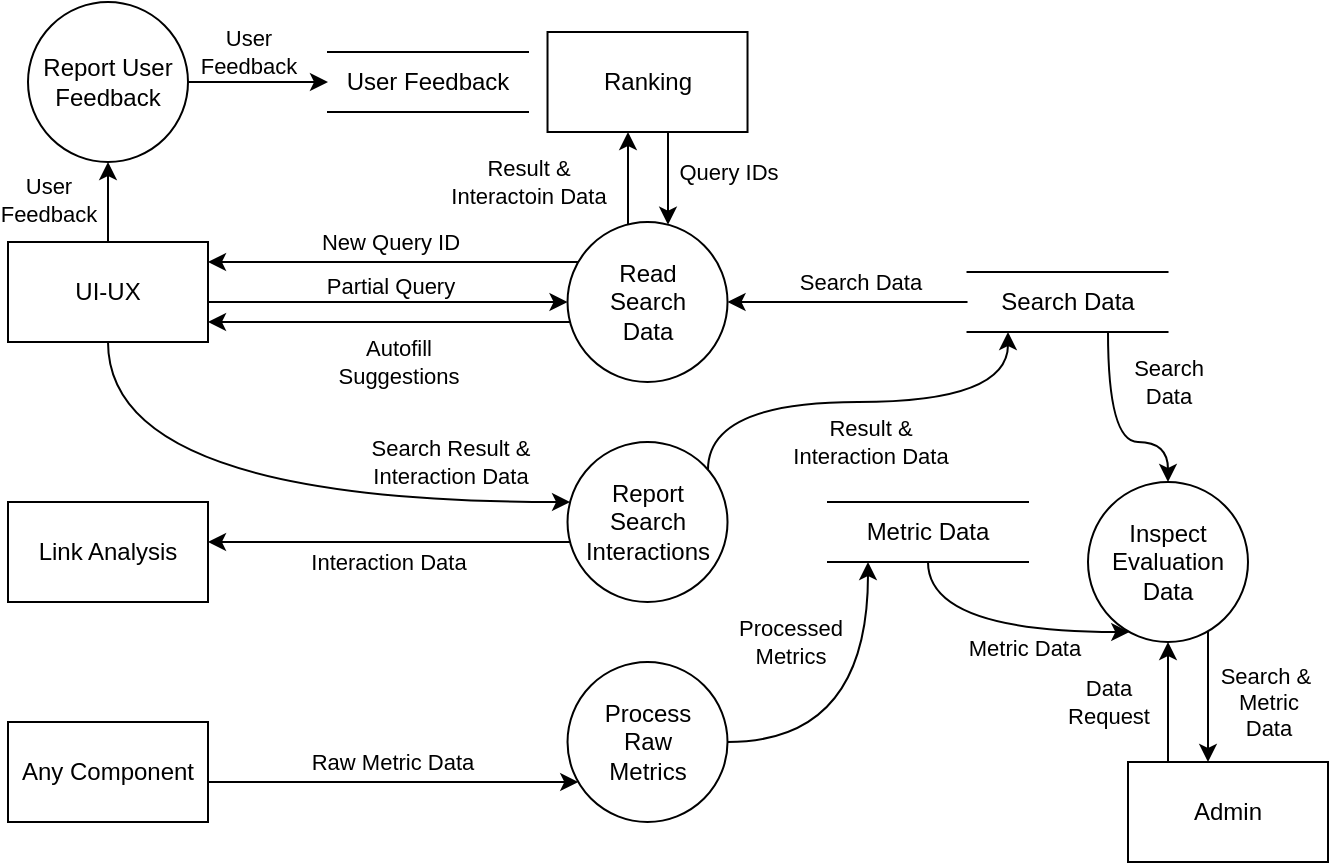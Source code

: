 <mxfile version="24.8.6">
  <diagram name="HighLevel" id="Hl10GYEGP760fy9UuV83">
    <mxGraphModel dx="1109" dy="603" grid="1" gridSize="10" guides="1" tooltips="1" connect="1" arrows="1" fold="1" page="1" pageScale="1" pageWidth="850" pageHeight="1100" math="0" shadow="0">
      <root>
        <mxCell id="0" />
        <mxCell id="1" parent="0" />
        <mxCell id="W4EhDV7hkxFyFXSWlDcA-7" style="edgeStyle=orthogonalEdgeStyle;curved=1;rounded=0;orthogonalLoop=1;jettySize=auto;html=1;" edge="1" parent="1" source="WBgNYz8Bx8M2YoIPN1Rh-2" target="W4EhDV7hkxFyFXSWlDcA-6">
          <mxGeometry relative="1" as="geometry" />
        </mxCell>
        <mxCell id="W4EhDV7hkxFyFXSWlDcA-8" value="User&lt;div&gt;Feedback&lt;/div&gt;" style="edgeLabel;html=1;align=center;verticalAlign=middle;resizable=0;points=[];" vertex="1" connectable="0" parent="W4EhDV7hkxFyFXSWlDcA-7">
          <mxGeometry x="0.081" relative="1" as="geometry">
            <mxPoint x="-30" as="offset" />
          </mxGeometry>
        </mxCell>
        <mxCell id="WBgNYz8Bx8M2YoIPN1Rh-2" value="UI-UX" style="rounded=0;whiteSpace=wrap;html=1;" parent="1" vertex="1">
          <mxGeometry x="90" y="160" width="100" height="50" as="geometry" />
        </mxCell>
        <mxCell id="W4EhDV7hkxFyFXSWlDcA-2" style="edgeStyle=orthogonalEdgeStyle;curved=1;rounded=0;orthogonalLoop=1;jettySize=auto;html=1;" edge="1" parent="1" source="R96fQVp67dKZFwr1xiyD-2" target="WBgNYz8Bx8M2YoIPN1Rh-2">
          <mxGeometry relative="1" as="geometry">
            <Array as="points">
              <mxPoint x="290" y="170" />
              <mxPoint x="290" y="170" />
            </Array>
          </mxGeometry>
        </mxCell>
        <mxCell id="W4EhDV7hkxFyFXSWlDcA-4" value="New Query ID" style="edgeLabel;html=1;align=center;verticalAlign=middle;resizable=0;points=[];" vertex="1" connectable="0" parent="W4EhDV7hkxFyFXSWlDcA-2">
          <mxGeometry x="-0.367" y="1" relative="1" as="geometry">
            <mxPoint x="-36" y="-11" as="offset" />
          </mxGeometry>
        </mxCell>
        <mxCell id="R96fQVp67dKZFwr1xiyD-2" value="Read&lt;div&gt;Search&lt;/div&gt;&lt;div&gt;Data&lt;/div&gt;" style="shape=ellipse;html=1;dashed=0;whiteSpace=wrap;perimeter=ellipsePerimeter;" parent="1" vertex="1">
          <mxGeometry x="369.76" y="150" width="80" height="80" as="geometry" />
        </mxCell>
        <mxCell id="R96fQVp67dKZFwr1xiyD-3" value="Search Data" style="html=1;dashed=0;whiteSpace=wrap;shape=partialRectangle;right=0;left=0;" parent="1" vertex="1">
          <mxGeometry x="569.76" y="175" width="100" height="30" as="geometry" />
        </mxCell>
        <mxCell id="R96fQVp67dKZFwr1xiyD-4" value="" style="endArrow=classic;html=1;rounded=0;" parent="1" source="R96fQVp67dKZFwr1xiyD-3" target="R96fQVp67dKZFwr1xiyD-2" edge="1">
          <mxGeometry width="50" height="50" relative="1" as="geometry">
            <mxPoint x="549.76" y="280" as="sourcePoint" />
            <mxPoint x="399.76" y="280" as="targetPoint" />
          </mxGeometry>
        </mxCell>
        <mxCell id="R96fQVp67dKZFwr1xiyD-5" value="Search Data" style="edgeLabel;html=1;align=center;verticalAlign=middle;resizable=0;points=[];" parent="R96fQVp67dKZFwr1xiyD-4" vertex="1" connectable="0">
          <mxGeometry x="0.024" y="1" relative="1" as="geometry">
            <mxPoint x="7" y="-11" as="offset" />
          </mxGeometry>
        </mxCell>
        <mxCell id="R96fQVp67dKZFwr1xiyD-7" value="" style="curved=1;endArrow=classic;html=1;rounded=0;edgeStyle=orthogonalEdgeStyle;strokeColor=default;align=center;verticalAlign=middle;fontFamily=Helvetica;fontSize=11;fontColor=default;labelBackgroundColor=default;" parent="1" source="WBgNYz8Bx8M2YoIPN1Rh-2" target="R96fQVp67dKZFwr1xiyD-2" edge="1">
          <mxGeometry width="50" height="50" relative="1" as="geometry">
            <mxPoint x="190" y="350" as="sourcePoint" />
            <mxPoint x="240" y="300" as="targetPoint" />
            <Array as="points">
              <mxPoint x="280" y="190" />
              <mxPoint x="280" y="190" />
            </Array>
          </mxGeometry>
        </mxCell>
        <mxCell id="R96fQVp67dKZFwr1xiyD-12" value="Partial Query" style="edgeLabel;html=1;align=center;verticalAlign=middle;resizable=0;points=[];" parent="R96fQVp67dKZFwr1xiyD-7" vertex="1" connectable="0">
          <mxGeometry x="-0.336" y="-1" relative="1" as="geometry">
            <mxPoint x="31" y="-9" as="offset" />
          </mxGeometry>
        </mxCell>
        <mxCell id="R96fQVp67dKZFwr1xiyD-11" value="" style="curved=1;endArrow=classic;html=1;rounded=0;edgeStyle=orthogonalEdgeStyle;strokeColor=default;align=center;verticalAlign=middle;fontFamily=Helvetica;fontSize=11;fontColor=default;labelBackgroundColor=default;" parent="1" source="R96fQVp67dKZFwr1xiyD-2" target="WBgNYz8Bx8M2YoIPN1Rh-2" edge="1">
          <mxGeometry width="50" height="50" relative="1" as="geometry">
            <mxPoint x="200" y="120" as="sourcePoint" />
            <mxPoint x="295" y="120" as="targetPoint" />
            <Array as="points">
              <mxPoint x="240" y="200" />
              <mxPoint x="240" y="200" />
            </Array>
          </mxGeometry>
        </mxCell>
        <mxCell id="R96fQVp67dKZFwr1xiyD-13" value="Autofill&lt;div&gt;Suggestions&lt;/div&gt;" style="edgeLabel;html=1;align=center;verticalAlign=middle;resizable=0;points=[];" parent="R96fQVp67dKZFwr1xiyD-11" vertex="1" connectable="0">
          <mxGeometry x="-0.164" y="-1" relative="1" as="geometry">
            <mxPoint x="-11" y="21" as="offset" />
          </mxGeometry>
        </mxCell>
        <mxCell id="R96fQVp67dKZFwr1xiyD-14" value="Report&lt;div&gt;Search&lt;/div&gt;&lt;div&gt;Interactions&lt;/div&gt;" style="shape=ellipse;html=1;dashed=0;whiteSpace=wrap;perimeter=ellipsePerimeter;" parent="1" vertex="1">
          <mxGeometry x="369.76" y="260" width="80" height="80" as="geometry" />
        </mxCell>
        <mxCell id="R96fQVp67dKZFwr1xiyD-16" value="" style="curved=1;endArrow=classic;html=1;rounded=0;edgeStyle=orthogonalEdgeStyle;" parent="1" source="WBgNYz8Bx8M2YoIPN1Rh-2" target="R96fQVp67dKZFwr1xiyD-14" edge="1">
          <mxGeometry width="50" height="50" relative="1" as="geometry">
            <mxPoint x="230" y="279.971" as="sourcePoint" />
            <mxPoint x="321" y="279.971" as="targetPoint" />
            <Array as="points">
              <mxPoint x="140" y="290" />
            </Array>
          </mxGeometry>
        </mxCell>
        <mxCell id="R96fQVp67dKZFwr1xiyD-17" value="Search Result &amp;amp;&lt;div&gt;Interaction Data&lt;/div&gt;" style="edgeLabel;html=1;align=center;verticalAlign=middle;resizable=0;points=[];" parent="R96fQVp67dKZFwr1xiyD-16" vertex="1" connectable="0">
          <mxGeometry x="-0.175" y="-2" relative="1" as="geometry">
            <mxPoint x="122" y="-22" as="offset" />
          </mxGeometry>
        </mxCell>
        <mxCell id="R96fQVp67dKZFwr1xiyD-19" value="Link Analysis" style="rounded=0;whiteSpace=wrap;html=1;" parent="1" vertex="1">
          <mxGeometry x="90" y="290" width="100" height="50" as="geometry" />
        </mxCell>
        <mxCell id="R96fQVp67dKZFwr1xiyD-23" value="" style="curved=1;endArrow=classic;html=1;rounded=0;edgeStyle=orthogonalEdgeStyle;" parent="1" source="R96fQVp67dKZFwr1xiyD-14" target="R96fQVp67dKZFwr1xiyD-19" edge="1">
          <mxGeometry width="50" height="50" relative="1" as="geometry">
            <mxPoint x="360" y="360" as="sourcePoint" />
            <mxPoint x="270" y="430" as="targetPoint" />
            <Array as="points">
              <mxPoint x="270" y="310" />
              <mxPoint x="270" y="310" />
            </Array>
          </mxGeometry>
        </mxCell>
        <mxCell id="R96fQVp67dKZFwr1xiyD-29" value="Interaction Data" style="edgeLabel;html=1;align=center;verticalAlign=middle;resizable=0;points=[];" parent="R96fQVp67dKZFwr1xiyD-23" vertex="1" connectable="0">
          <mxGeometry x="0.252" y="-2" relative="1" as="geometry">
            <mxPoint x="22" y="12" as="offset" />
          </mxGeometry>
        </mxCell>
        <mxCell id="R96fQVp67dKZFwr1xiyD-24" value="" style="curved=1;endArrow=classic;html=1;rounded=0;edgeStyle=orthogonalEdgeStyle;" parent="1" source="R96fQVp67dKZFwr1xiyD-14" target="R96fQVp67dKZFwr1xiyD-3" edge="1">
          <mxGeometry width="50" height="50" relative="1" as="geometry">
            <mxPoint x="519.76" y="319.971" as="sourcePoint" />
            <mxPoint x="610.76" y="319.971" as="targetPoint" />
            <Array as="points">
              <mxPoint x="440" y="240" />
              <mxPoint x="590" y="240" />
            </Array>
          </mxGeometry>
        </mxCell>
        <mxCell id="R96fQVp67dKZFwr1xiyD-28" value="Result &amp;amp;&lt;div&gt;Interaction Data&lt;/div&gt;" style="edgeLabel;html=1;align=center;verticalAlign=middle;resizable=0;points=[];" parent="R96fQVp67dKZFwr1xiyD-24" vertex="1" connectable="0">
          <mxGeometry x="-0.421" y="7" relative="1" as="geometry">
            <mxPoint x="51" y="27" as="offset" />
          </mxGeometry>
        </mxCell>
        <mxCell id="R96fQVp67dKZFwr1xiyD-34" value="Any Component" style="rounded=0;whiteSpace=wrap;html=1;" parent="1" vertex="1">
          <mxGeometry x="90" y="400" width="100" height="50" as="geometry" />
        </mxCell>
        <mxCell id="R96fQVp67dKZFwr1xiyD-35" value="Process&lt;div&gt;Raw&lt;/div&gt;&lt;div&gt;Metrics&lt;/div&gt;" style="shape=ellipse;html=1;dashed=0;whiteSpace=wrap;perimeter=ellipsePerimeter;" parent="1" vertex="1">
          <mxGeometry x="369.76" y="370" width="80" height="80" as="geometry" />
        </mxCell>
        <mxCell id="R96fQVp67dKZFwr1xiyD-36" value="" style="curved=1;endArrow=classic;html=1;rounded=0;edgeStyle=orthogonalEdgeStyle;" parent="1" source="R96fQVp67dKZFwr1xiyD-34" target="R96fQVp67dKZFwr1xiyD-35" edge="1">
          <mxGeometry width="50" height="50" relative="1" as="geometry">
            <mxPoint x="205" y="535" as="sourcePoint" />
            <mxPoint x="375" y="430" as="targetPoint" />
            <Array as="points">
              <mxPoint x="240" y="430" />
              <mxPoint x="240" y="430" />
            </Array>
          </mxGeometry>
        </mxCell>
        <mxCell id="R96fQVp67dKZFwr1xiyD-37" value="Raw Metric Data" style="edgeLabel;html=1;align=center;verticalAlign=middle;resizable=0;points=[];" parent="R96fQVp67dKZFwr1xiyD-36" vertex="1" connectable="0">
          <mxGeometry x="-0.421" y="7" relative="1" as="geometry">
            <mxPoint x="38" y="-3" as="offset" />
          </mxGeometry>
        </mxCell>
        <mxCell id="R96fQVp67dKZFwr1xiyD-38" value="Metric Data" style="html=1;dashed=0;whiteSpace=wrap;shape=partialRectangle;right=0;left=0;" parent="1" vertex="1">
          <mxGeometry x="500" y="290" width="100" height="30" as="geometry" />
        </mxCell>
        <mxCell id="R96fQVp67dKZFwr1xiyD-39" value="" style="curved=1;endArrow=classic;html=1;rounded=0;edgeStyle=orthogonalEdgeStyle;" parent="1" source="R96fQVp67dKZFwr1xiyD-35" target="R96fQVp67dKZFwr1xiyD-38" edge="1">
          <mxGeometry width="50" height="50" relative="1" as="geometry">
            <mxPoint x="200" y="465" as="sourcePoint" />
            <mxPoint x="380" y="465" as="targetPoint" />
            <Array as="points">
              <mxPoint x="520" y="410" />
            </Array>
          </mxGeometry>
        </mxCell>
        <mxCell id="R96fQVp67dKZFwr1xiyD-40" value="Processed&lt;div&gt;Metrics&lt;/div&gt;" style="edgeLabel;html=1;align=center;verticalAlign=middle;resizable=0;points=[];" parent="R96fQVp67dKZFwr1xiyD-39" vertex="1" connectable="0">
          <mxGeometry x="-0.421" y="7" relative="1" as="geometry">
            <mxPoint x="-16" y="-43" as="offset" />
          </mxGeometry>
        </mxCell>
        <mxCell id="R96fQVp67dKZFwr1xiyD-41" value="Admin" style="rounded=0;whiteSpace=wrap;html=1;" parent="1" vertex="1">
          <mxGeometry x="650" y="420" width="100" height="50" as="geometry" />
        </mxCell>
        <mxCell id="R96fQVp67dKZFwr1xiyD-42" value="Inspect&lt;div&gt;Evaluation&lt;/div&gt;&lt;div&gt;Data&lt;/div&gt;" style="shape=ellipse;html=1;dashed=0;whiteSpace=wrap;perimeter=ellipsePerimeter;" parent="1" vertex="1">
          <mxGeometry x="630" y="280" width="80" height="80" as="geometry" />
        </mxCell>
        <mxCell id="R96fQVp67dKZFwr1xiyD-43" value="" style="curved=1;endArrow=classic;html=1;rounded=0;edgeStyle=orthogonalEdgeStyle;" parent="1" source="R96fQVp67dKZFwr1xiyD-3" target="R96fQVp67dKZFwr1xiyD-42" edge="1">
          <mxGeometry width="50" height="50" relative="1" as="geometry">
            <mxPoint x="710" y="259.971" as="sourcePoint" />
            <mxPoint x="801" y="259.971" as="targetPoint" />
            <Array as="points">
              <mxPoint x="640" y="260" />
              <mxPoint x="670" y="260" />
            </Array>
          </mxGeometry>
        </mxCell>
        <mxCell id="R96fQVp67dKZFwr1xiyD-44" value="Search&lt;div&gt;Data&lt;/div&gt;" style="edgeLabel;html=1;align=center;verticalAlign=middle;resizable=0;points=[];" parent="R96fQVp67dKZFwr1xiyD-43" vertex="1" connectable="0">
          <mxGeometry x="0.315" y="-4" relative="1" as="geometry">
            <mxPoint x="16" y="-34" as="offset" />
          </mxGeometry>
        </mxCell>
        <mxCell id="R96fQVp67dKZFwr1xiyD-45" value="" style="curved=1;endArrow=classic;html=1;rounded=0;edgeStyle=orthogonalEdgeStyle;" parent="1" source="R96fQVp67dKZFwr1xiyD-38" target="R96fQVp67dKZFwr1xiyD-42" edge="1">
          <mxGeometry width="50" height="50" relative="1" as="geometry">
            <mxPoint x="520" y="549.971" as="sourcePoint" />
            <mxPoint x="611" y="549.971" as="targetPoint" />
            <Array as="points">
              <mxPoint x="630" y="355" />
              <mxPoint x="630" y="355" />
            </Array>
          </mxGeometry>
        </mxCell>
        <mxCell id="R96fQVp67dKZFwr1xiyD-46" value="Metric Data" style="edgeLabel;html=1;align=center;verticalAlign=middle;resizable=0;points=[];" parent="R96fQVp67dKZFwr1xiyD-45" vertex="1" connectable="0">
          <mxGeometry x="-0.122" relative="1" as="geometry">
            <mxPoint x="23" y="8" as="offset" />
          </mxGeometry>
        </mxCell>
        <mxCell id="R96fQVp67dKZFwr1xiyD-47" value="" style="curved=1;endArrow=classic;html=1;rounded=0;edgeStyle=orthogonalEdgeStyle;" parent="1" source="R96fQVp67dKZFwr1xiyD-41" target="R96fQVp67dKZFwr1xiyD-42" edge="1">
          <mxGeometry width="50" height="50" relative="1" as="geometry">
            <mxPoint x="600" y="389.971" as="sourcePoint" />
            <mxPoint x="691" y="389.971" as="targetPoint" />
            <Array as="points">
              <mxPoint x="670" y="370" />
              <mxPoint x="670" y="370" />
            </Array>
          </mxGeometry>
        </mxCell>
        <mxCell id="R96fQVp67dKZFwr1xiyD-48" value="Data&lt;div&gt;Request&lt;/div&gt;" style="edgeLabel;html=1;align=center;verticalAlign=middle;resizable=0;points=[];" parent="R96fQVp67dKZFwr1xiyD-47" vertex="1" connectable="0">
          <mxGeometry x="-0.587" y="-1" relative="1" as="geometry">
            <mxPoint x="-31" y="-18" as="offset" />
          </mxGeometry>
        </mxCell>
        <mxCell id="R96fQVp67dKZFwr1xiyD-49" value="" style="curved=1;endArrow=classic;html=1;rounded=0;edgeStyle=orthogonalEdgeStyle;" parent="1" source="R96fQVp67dKZFwr1xiyD-42" target="R96fQVp67dKZFwr1xiyD-41" edge="1">
          <mxGeometry width="50" height="50" relative="1" as="geometry">
            <mxPoint x="660" y="455" as="sourcePoint" />
            <mxPoint x="690" y="385" as="targetPoint" />
            <Array as="points">
              <mxPoint x="690" y="370" />
              <mxPoint x="690" y="370" />
            </Array>
          </mxGeometry>
        </mxCell>
        <mxCell id="R96fQVp67dKZFwr1xiyD-50" value="Search &amp;amp;&amp;nbsp;&lt;div&gt;Metric&lt;div&gt;Data&lt;/div&gt;&lt;/div&gt;" style="edgeLabel;html=1;align=center;verticalAlign=middle;resizable=0;points=[];" parent="R96fQVp67dKZFwr1xiyD-49" vertex="1" connectable="0">
          <mxGeometry x="-0.587" y="-1" relative="1" as="geometry">
            <mxPoint x="31" y="22" as="offset" />
          </mxGeometry>
        </mxCell>
        <mxCell id="1ZMMbbODiIReQqZofdTx-8" style="edgeStyle=orthogonalEdgeStyle;curved=1;rounded=0;orthogonalLoop=1;jettySize=auto;html=1;" parent="1" source="R96fQVp67dKZFwr1xiyD-2" target="1ZMMbbODiIReQqZofdTx-5" edge="1">
          <mxGeometry relative="1" as="geometry">
            <Array as="points">
              <mxPoint x="400" y="130" />
              <mxPoint x="400" y="130" />
            </Array>
            <mxPoint x="581.03" y="90" as="sourcePoint" />
          </mxGeometry>
        </mxCell>
        <mxCell id="1ZMMbbODiIReQqZofdTx-9" value="Result &amp;amp;&lt;div&gt;Interactoin Data&lt;/div&gt;" style="edgeLabel;html=1;align=center;verticalAlign=middle;resizable=0;points=[];" parent="1ZMMbbODiIReQqZofdTx-8" vertex="1" connectable="0">
          <mxGeometry x="0.099" y="7" relative="1" as="geometry">
            <mxPoint x="-43" y="4" as="offset" />
          </mxGeometry>
        </mxCell>
        <mxCell id="1ZMMbbODiIReQqZofdTx-6" style="edgeStyle=orthogonalEdgeStyle;curved=1;rounded=0;orthogonalLoop=1;jettySize=auto;html=1;" parent="1" source="1ZMMbbODiIReQqZofdTx-5" target="R96fQVp67dKZFwr1xiyD-2" edge="1">
          <mxGeometry relative="1" as="geometry">
            <Array as="points">
              <mxPoint x="420" y="130" />
              <mxPoint x="420" y="130" />
            </Array>
            <mxPoint x="581.03" y="70" as="targetPoint" />
          </mxGeometry>
        </mxCell>
        <mxCell id="1ZMMbbODiIReQqZofdTx-7" value="Query IDs" style="edgeLabel;html=1;align=center;verticalAlign=middle;resizable=0;points=[];" parent="1ZMMbbODiIReQqZofdTx-6" vertex="1" connectable="0">
          <mxGeometry x="-0.064" y="4" relative="1" as="geometry">
            <mxPoint x="26" y="-2" as="offset" />
          </mxGeometry>
        </mxCell>
        <mxCell id="1ZMMbbODiIReQqZofdTx-5" value="Ranking" style="rounded=0;whiteSpace=wrap;html=1;" parent="1" vertex="1">
          <mxGeometry x="359.76" y="55" width="100" height="50" as="geometry" />
        </mxCell>
        <mxCell id="W4EhDV7hkxFyFXSWlDcA-5" value="User Feedback" style="html=1;dashed=0;whiteSpace=wrap;shape=partialRectangle;right=0;left=0;" vertex="1" parent="1">
          <mxGeometry x="250" y="65" width="100" height="30" as="geometry" />
        </mxCell>
        <mxCell id="W4EhDV7hkxFyFXSWlDcA-9" style="edgeStyle=orthogonalEdgeStyle;curved=1;rounded=0;orthogonalLoop=1;jettySize=auto;html=1;" edge="1" parent="1" source="W4EhDV7hkxFyFXSWlDcA-6" target="W4EhDV7hkxFyFXSWlDcA-5">
          <mxGeometry relative="1" as="geometry" />
        </mxCell>
        <mxCell id="W4EhDV7hkxFyFXSWlDcA-10" value="User&lt;div&gt;Feedback&lt;/div&gt;" style="edgeLabel;html=1;align=center;verticalAlign=middle;resizable=0;points=[];" vertex="1" connectable="0" parent="W4EhDV7hkxFyFXSWlDcA-9">
          <mxGeometry x="-0.415" y="1" relative="1" as="geometry">
            <mxPoint x="9" y="-14" as="offset" />
          </mxGeometry>
        </mxCell>
        <mxCell id="W4EhDV7hkxFyFXSWlDcA-6" value="Report User Feedback" style="shape=ellipse;html=1;dashed=0;whiteSpace=wrap;perimeter=ellipsePerimeter;" vertex="1" parent="1">
          <mxGeometry x="100" y="40" width="80" height="80" as="geometry" />
        </mxCell>
      </root>
    </mxGraphModel>
  </diagram>
</mxfile>
